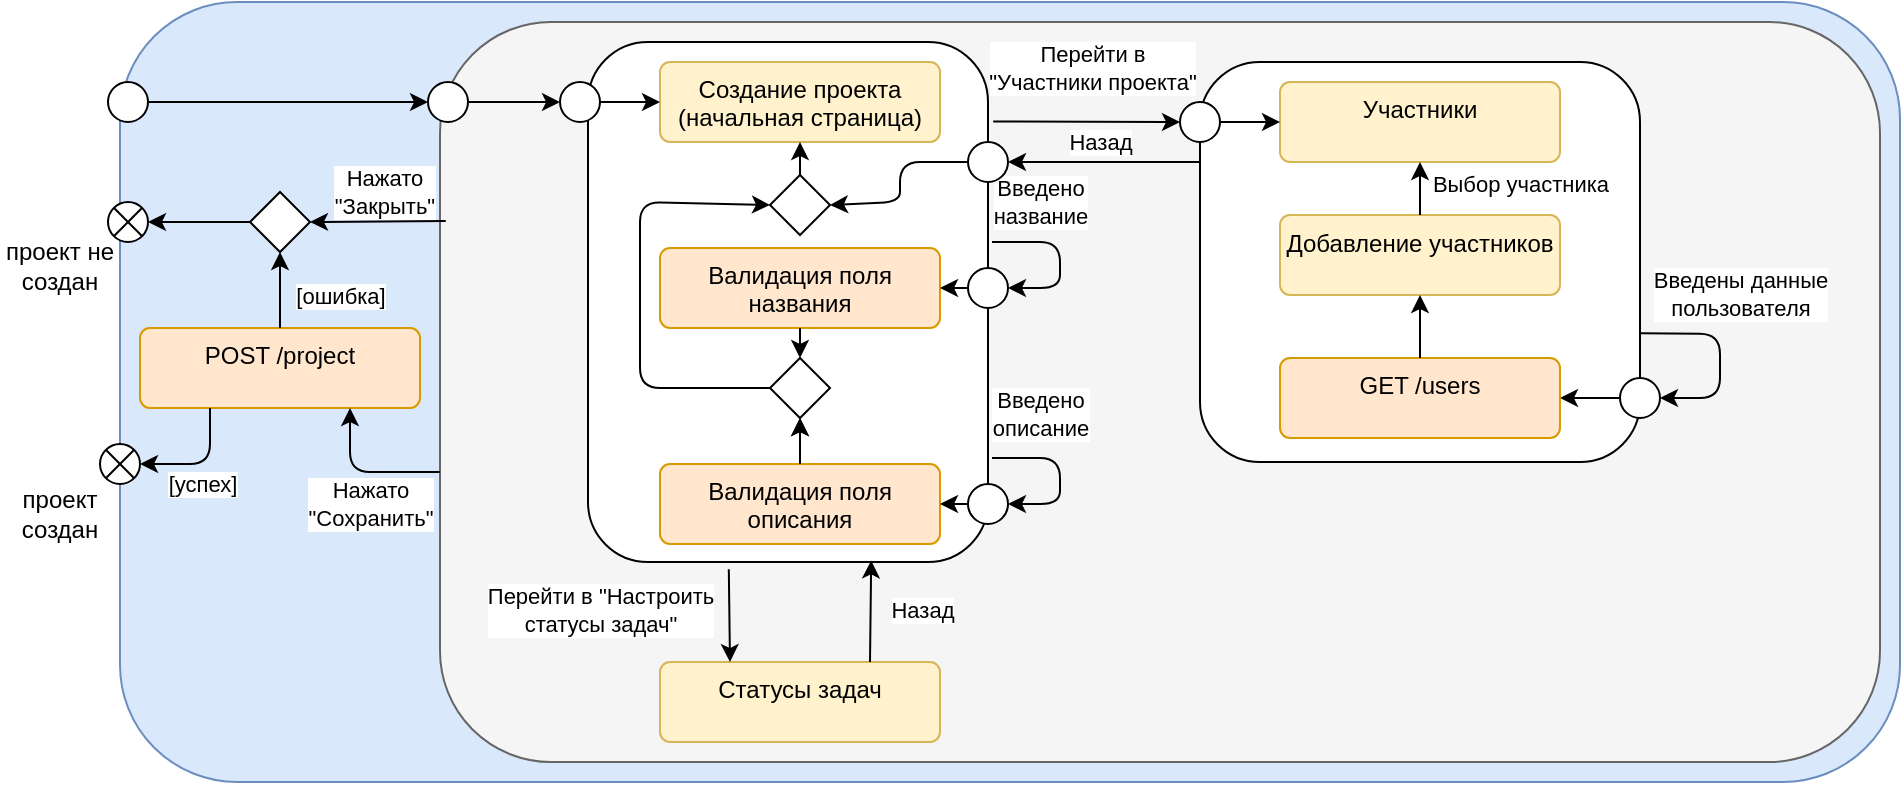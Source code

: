<mxfile version="24.1.0" type="device">
  <diagram name="Страница — 1" id="Vz6S0a0Dupu7I68zwOes">
    <mxGraphModel dx="1234" dy="274" grid="1" gridSize="10" guides="1" tooltips="1" connect="1" arrows="1" fold="1" page="1" pageScale="1" pageWidth="827" pageHeight="1169" math="0" shadow="0">
      <root>
        <mxCell id="0" />
        <mxCell id="1" parent="0" />
        <mxCell id="AhBrtHCQkJ3qKWz0EluL-1" value="" style="rounded=1;whiteSpace=wrap;html=1;fillColor=#dae8fc;strokeColor=#6c8ebf;" parent="1" vertex="1">
          <mxGeometry x="-10" y="40" width="890" height="390" as="geometry" />
        </mxCell>
        <mxCell id="AhBrtHCQkJ3qKWz0EluL-2" value="" style="ellipse;" parent="1" vertex="1">
          <mxGeometry x="-16" y="80" width="20" height="20" as="geometry" />
        </mxCell>
        <mxCell id="AhBrtHCQkJ3qKWz0EluL-6" value="" style="rounded=1;whiteSpace=wrap;html=1;fillColor=#f5f5f5;fontColor=#333333;strokeColor=#666666;" parent="1" vertex="1">
          <mxGeometry x="150" y="50" width="720" height="370" as="geometry" />
        </mxCell>
        <mxCell id="AhBrtHCQkJ3qKWz0EluL-7" value="" style="ellipse;" parent="1" vertex="1">
          <mxGeometry x="144" y="80" width="20" height="20" as="geometry" />
        </mxCell>
        <mxCell id="AhBrtHCQkJ3qKWz0EluL-8" value="" style="endArrow=classic;html=1;rounded=1;entryX=0;entryY=0.5;entryDx=0;entryDy=0;curved=0;" parent="1" source="AhBrtHCQkJ3qKWz0EluL-2" target="AhBrtHCQkJ3qKWz0EluL-7" edge="1">
          <mxGeometry width="50" height="50" relative="1" as="geometry">
            <mxPoint x="360" y="220" as="sourcePoint" />
            <mxPoint x="410" y="170" as="targetPoint" />
          </mxGeometry>
        </mxCell>
        <mxCell id="AhBrtHCQkJ3qKWz0EluL-10" value="" style="shape=sumEllipse;perimeter=ellipsePerimeter;html=1;backgroundOutline=1;" parent="1" vertex="1">
          <mxGeometry x="-16" y="140" width="20" height="20" as="geometry" />
        </mxCell>
        <mxCell id="AhBrtHCQkJ3qKWz0EluL-11" value="" style="endArrow=classic;html=1;rounded=1;entryX=1;entryY=0.5;entryDx=0;entryDy=0;curved=0;exitX=0.004;exitY=0.269;exitDx=0;exitDy=0;exitPerimeter=0;" parent="1" source="AhBrtHCQkJ3qKWz0EluL-6" target="AhBrtHCQkJ3qKWz0EluL-12" edge="1">
          <mxGeometry width="50" height="50" relative="1" as="geometry">
            <mxPoint x="150" y="150" as="sourcePoint" />
            <mxPoint x="154" y="100" as="targetPoint" />
          </mxGeometry>
        </mxCell>
        <mxCell id="AhBrtHCQkJ3qKWz0EluL-14" value="Нажато&lt;div&gt;&quot;Закрыть&quot;&lt;/div&gt;" style="edgeLabel;html=1;align=center;verticalAlign=middle;resizable=0;points=[];" parent="AhBrtHCQkJ3qKWz0EluL-11" vertex="1" connectable="0">
          <mxGeometry x="-0.1" y="-2" relative="1" as="geometry">
            <mxPoint x="-1" y="-13" as="offset" />
          </mxGeometry>
        </mxCell>
        <mxCell id="AhBrtHCQkJ3qKWz0EluL-12" value="" style="rhombus;" parent="1" vertex="1">
          <mxGeometry x="55.0" y="135" width="30" height="30" as="geometry" />
        </mxCell>
        <mxCell id="AhBrtHCQkJ3qKWz0EluL-13" value="" style="endArrow=classic;html=1;rounded=1;entryX=1;entryY=0.5;entryDx=0;entryDy=0;curved=0;exitX=0;exitY=0.5;exitDx=0;exitDy=0;" parent="1" source="AhBrtHCQkJ3qKWz0EluL-12" target="AhBrtHCQkJ3qKWz0EluL-10" edge="1">
          <mxGeometry width="50" height="50" relative="1" as="geometry">
            <mxPoint x="165" y="160" as="sourcePoint" />
            <mxPoint x="110" y="160" as="targetPoint" />
          </mxGeometry>
        </mxCell>
        <mxCell id="AhBrtHCQkJ3qKWz0EluL-15" value="" style="rounded=1;whiteSpace=wrap;html=1;" parent="1" vertex="1">
          <mxGeometry x="224" y="60" width="200" height="260" as="geometry" />
        </mxCell>
        <mxCell id="AhBrtHCQkJ3qKWz0EluL-4" value="Создание проекта (начальная страница)" style="html=1;align=center;verticalAlign=top;rounded=1;absoluteArcSize=1;arcSize=10;dashed=0;whiteSpace=wrap;fillColor=#fff2cc;strokeColor=#d6b656;" parent="1" vertex="1">
          <mxGeometry x="260" y="70" width="140" height="40" as="geometry" />
        </mxCell>
        <mxCell id="AhBrtHCQkJ3qKWz0EluL-16" value="" style="ellipse;" parent="1" vertex="1">
          <mxGeometry x="210" y="80" width="20" height="20" as="geometry" />
        </mxCell>
        <mxCell id="AhBrtHCQkJ3qKWz0EluL-17" value="" style="endArrow=classic;html=1;rounded=1;entryX=0;entryY=0.5;entryDx=0;entryDy=0;curved=0;exitX=1;exitY=0.5;exitDx=0;exitDy=0;" parent="1" source="AhBrtHCQkJ3qKWz0EluL-7" target="AhBrtHCQkJ3qKWz0EluL-16" edge="1">
          <mxGeometry width="50" height="50" relative="1" as="geometry">
            <mxPoint x="60" y="100" as="sourcePoint" />
            <mxPoint x="154" y="100" as="targetPoint" />
          </mxGeometry>
        </mxCell>
        <mxCell id="AhBrtHCQkJ3qKWz0EluL-18" value="" style="endArrow=classic;html=1;rounded=1;entryX=0;entryY=0.5;entryDx=0;entryDy=0;curved=0;exitX=1;exitY=0.5;exitDx=0;exitDy=0;" parent="1" source="AhBrtHCQkJ3qKWz0EluL-16" target="AhBrtHCQkJ3qKWz0EluL-4" edge="1">
          <mxGeometry width="50" height="50" relative="1" as="geometry">
            <mxPoint x="184" y="100" as="sourcePoint" />
            <mxPoint x="220" y="100" as="targetPoint" />
          </mxGeometry>
        </mxCell>
        <mxCell id="AhBrtHCQkJ3qKWz0EluL-19" value="Валидация поля названия" style="html=1;align=center;verticalAlign=top;rounded=1;absoluteArcSize=1;arcSize=10;dashed=0;whiteSpace=wrap;fillColor=#ffe6cc;strokeColor=#d79b00;" parent="1" vertex="1">
          <mxGeometry x="260" y="163" width="140" height="40" as="geometry" />
        </mxCell>
        <mxCell id="AhBrtHCQkJ3qKWz0EluL-21" value="" style="ellipse;" parent="1" vertex="1">
          <mxGeometry x="414" y="173" width="20" height="20" as="geometry" />
        </mxCell>
        <mxCell id="AhBrtHCQkJ3qKWz0EluL-22" value="" style="endArrow=classic;html=1;rounded=1;entryX=1;entryY=0.5;entryDx=0;entryDy=0;curved=0;exitX=1.01;exitY=0.2;exitDx=0;exitDy=0;exitPerimeter=0;" parent="1" target="AhBrtHCQkJ3qKWz0EluL-21" edge="1">
          <mxGeometry width="50" height="50" relative="1" as="geometry">
            <mxPoint x="426" y="160" as="sourcePoint" />
            <mxPoint x="264" y="128" as="targetPoint" />
            <Array as="points">
              <mxPoint x="460" y="160" />
              <mxPoint x="460" y="183" />
            </Array>
          </mxGeometry>
        </mxCell>
        <mxCell id="AhBrtHCQkJ3qKWz0EluL-23" value="Введено&lt;div&gt;название&lt;/div&gt;" style="edgeLabel;html=1;align=center;verticalAlign=middle;resizable=0;points=[];" parent="AhBrtHCQkJ3qKWz0EluL-22" vertex="1" connectable="0">
          <mxGeometry x="0.063" y="1" relative="1" as="geometry">
            <mxPoint x="-11" y="-30" as="offset" />
          </mxGeometry>
        </mxCell>
        <mxCell id="AhBrtHCQkJ3qKWz0EluL-24" value="" style="endArrow=classic;html=1;rounded=1;entryX=1;entryY=0.5;entryDx=0;entryDy=0;curved=0;exitX=0;exitY=0.5;exitDx=0;exitDy=0;" parent="1" source="AhBrtHCQkJ3qKWz0EluL-21" target="AhBrtHCQkJ3qKWz0EluL-19" edge="1">
          <mxGeometry width="50" height="50" relative="1" as="geometry">
            <mxPoint x="240" y="100" as="sourcePoint" />
            <mxPoint x="264" y="100" as="targetPoint" />
          </mxGeometry>
        </mxCell>
        <mxCell id="AhBrtHCQkJ3qKWz0EluL-34" value="" style="edgeStyle=orthogonalEdgeStyle;rounded=0;orthogonalLoop=1;jettySize=auto;html=1;" parent="1" source="AhBrtHCQkJ3qKWz0EluL-25" target="AhBrtHCQkJ3qKWz0EluL-31" edge="1">
          <mxGeometry relative="1" as="geometry" />
        </mxCell>
        <mxCell id="AhBrtHCQkJ3qKWz0EluL-25" value="Валидация поля описания" style="html=1;align=center;verticalAlign=top;rounded=1;absoluteArcSize=1;arcSize=10;dashed=0;whiteSpace=wrap;fillColor=#ffe6cc;strokeColor=#d79b00;" parent="1" vertex="1">
          <mxGeometry x="260" y="271" width="140" height="40" as="geometry" />
        </mxCell>
        <mxCell id="AhBrtHCQkJ3qKWz0EluL-26" value="" style="ellipse;" parent="1" vertex="1">
          <mxGeometry x="414" y="281" width="20" height="20" as="geometry" />
        </mxCell>
        <mxCell id="AhBrtHCQkJ3qKWz0EluL-27" value="" style="endArrow=classic;html=1;rounded=1;entryX=1;entryY=0.5;entryDx=0;entryDy=0;curved=0;exitX=1.01;exitY=0.2;exitDx=0;exitDy=0;exitPerimeter=0;" parent="1" target="AhBrtHCQkJ3qKWz0EluL-26" edge="1">
          <mxGeometry width="50" height="50" relative="1" as="geometry">
            <mxPoint x="426" y="268" as="sourcePoint" />
            <mxPoint x="264" y="236" as="targetPoint" />
            <Array as="points">
              <mxPoint x="460" y="268" />
              <mxPoint x="460" y="291" />
            </Array>
          </mxGeometry>
        </mxCell>
        <mxCell id="AhBrtHCQkJ3qKWz0EluL-28" value="Введено&lt;div&gt;описание&lt;/div&gt;" style="edgeLabel;html=1;align=center;verticalAlign=middle;resizable=0;points=[];" parent="AhBrtHCQkJ3qKWz0EluL-27" vertex="1" connectable="0">
          <mxGeometry x="0.063" y="1" relative="1" as="geometry">
            <mxPoint x="-11" y="-32" as="offset" />
          </mxGeometry>
        </mxCell>
        <mxCell id="AhBrtHCQkJ3qKWz0EluL-29" value="" style="endArrow=classic;html=1;rounded=1;entryX=1;entryY=0.5;entryDx=0;entryDy=0;curved=0;exitX=0;exitY=0.5;exitDx=0;exitDy=0;" parent="1" source="AhBrtHCQkJ3qKWz0EluL-26" target="AhBrtHCQkJ3qKWz0EluL-25" edge="1">
          <mxGeometry width="50" height="50" relative="1" as="geometry">
            <mxPoint x="240" y="208" as="sourcePoint" />
            <mxPoint x="264" y="208" as="targetPoint" />
          </mxGeometry>
        </mxCell>
        <mxCell id="AhBrtHCQkJ3qKWz0EluL-31" value="" style="rhombus;" parent="1" vertex="1">
          <mxGeometry x="315.0" y="218" width="30" height="30" as="geometry" />
        </mxCell>
        <mxCell id="AhBrtHCQkJ3qKWz0EluL-32" value="" style="endArrow=classic;html=1;rounded=1;entryX=0.5;entryY=0;entryDx=0;entryDy=0;curved=0;exitX=0.5;exitY=1;exitDx=0;exitDy=0;" parent="1" source="AhBrtHCQkJ3qKWz0EluL-19" target="AhBrtHCQkJ3qKWz0EluL-31" edge="1">
          <mxGeometry width="50" height="50" relative="1" as="geometry">
            <mxPoint x="424" y="165" as="sourcePoint" />
            <mxPoint x="410" y="165" as="targetPoint" />
          </mxGeometry>
        </mxCell>
        <mxCell id="AhBrtHCQkJ3qKWz0EluL-33" value="" style="endArrow=classic;html=1;rounded=1;entryX=0.5;entryY=1;entryDx=0;entryDy=0;curved=0;exitX=0.5;exitY=0;exitDx=0;exitDy=0;" parent="1" source="AhBrtHCQkJ3qKWz0EluL-25" target="AhBrtHCQkJ3qKWz0EluL-31" edge="1">
          <mxGeometry width="50" height="50" relative="1" as="geometry">
            <mxPoint x="340" y="185" as="sourcePoint" />
            <mxPoint x="340" y="210" as="targetPoint" />
          </mxGeometry>
        </mxCell>
        <mxCell id="AhBrtHCQkJ3qKWz0EluL-35" value="" style="endArrow=classic;html=1;rounded=1;entryX=0;entryY=0.5;entryDx=0;entryDy=0;curved=0;exitX=0;exitY=0.5;exitDx=0;exitDy=0;" parent="1" source="AhBrtHCQkJ3qKWz0EluL-31" target="7tYaqiAz_RCeJVq6x_ef-5" edge="1">
          <mxGeometry width="50" height="50" relative="1" as="geometry">
            <mxPoint x="340" y="253" as="sourcePoint" />
            <mxPoint x="340" y="230" as="targetPoint" />
            <Array as="points">
              <mxPoint x="250" y="233" />
              <mxPoint x="250" y="140" />
            </Array>
          </mxGeometry>
        </mxCell>
        <mxCell id="AhBrtHCQkJ3qKWz0EluL-36" value="" style="rounded=1;whiteSpace=wrap;html=1;" parent="1" vertex="1">
          <mxGeometry x="530" y="70" width="220" height="200" as="geometry" />
        </mxCell>
        <mxCell id="AhBrtHCQkJ3qKWz0EluL-37" value="проект не создан" style="text;html=1;align=center;verticalAlign=middle;whiteSpace=wrap;rounded=0;" parent="1" vertex="1">
          <mxGeometry x="-70" y="156.5" width="60" height="30" as="geometry" />
        </mxCell>
        <mxCell id="AhBrtHCQkJ3qKWz0EluL-38" value="Участники" style="html=1;align=center;verticalAlign=top;rounded=1;absoluteArcSize=1;arcSize=10;dashed=0;whiteSpace=wrap;fillColor=#fff2cc;strokeColor=#d6b656;" parent="1" vertex="1">
          <mxGeometry x="570" y="80" width="140" height="40" as="geometry" />
        </mxCell>
        <mxCell id="AhBrtHCQkJ3qKWz0EluL-42" value="Статусы задач" style="html=1;align=center;verticalAlign=top;rounded=1;absoluteArcSize=1;arcSize=10;dashed=0;whiteSpace=wrap;fillColor=#fff2cc;strokeColor=#d6b656;" parent="1" vertex="1">
          <mxGeometry x="260" y="370" width="140" height="40" as="geometry" />
        </mxCell>
        <mxCell id="AhBrtHCQkJ3qKWz0EluL-43" value="" style="endArrow=classic;html=1;rounded=1;entryX=0.25;entryY=0;entryDx=0;entryDy=0;curved=0;exitX=0.352;exitY=1.014;exitDx=0;exitDy=0;exitPerimeter=0;" parent="1" source="AhBrtHCQkJ3qKWz0EluL-15" target="AhBrtHCQkJ3qKWz0EluL-42" edge="1">
          <mxGeometry width="50" height="50" relative="1" as="geometry">
            <mxPoint x="174" y="100" as="sourcePoint" />
            <mxPoint x="220" y="100" as="targetPoint" />
          </mxGeometry>
        </mxCell>
        <mxCell id="AhBrtHCQkJ3qKWz0EluL-45" value="Перейти в &quot;Настроить&lt;div&gt;статусы задач&quot;&lt;/div&gt;" style="edgeLabel;html=1;align=center;verticalAlign=middle;resizable=0;points=[];" parent="AhBrtHCQkJ3qKWz0EluL-43" vertex="1" connectable="0">
          <mxGeometry x="-0.131" relative="1" as="geometry">
            <mxPoint x="-65" as="offset" />
          </mxGeometry>
        </mxCell>
        <mxCell id="AhBrtHCQkJ3qKWz0EluL-44" value="" style="endArrow=classic;html=1;rounded=1;entryX=0.708;entryY=0.997;entryDx=0;entryDy=0;curved=0;exitX=0.75;exitY=0;exitDx=0;exitDy=0;entryPerimeter=0;" parent="1" source="AhBrtHCQkJ3qKWz0EluL-42" target="AhBrtHCQkJ3qKWz0EluL-15" edge="1">
          <mxGeometry width="50" height="50" relative="1" as="geometry">
            <mxPoint x="304" y="334" as="sourcePoint" />
            <mxPoint x="305" y="410" as="targetPoint" />
          </mxGeometry>
        </mxCell>
        <mxCell id="AhBrtHCQkJ3qKWz0EluL-46" value="Назад" style="edgeLabel;html=1;align=center;verticalAlign=middle;resizable=0;points=[];" parent="AhBrtHCQkJ3qKWz0EluL-44" vertex="1" connectable="0">
          <mxGeometry x="0.018" y="-3" relative="1" as="geometry">
            <mxPoint x="22" as="offset" />
          </mxGeometry>
        </mxCell>
        <mxCell id="AhBrtHCQkJ3qKWz0EluL-53" value="" style="ellipse;" parent="1" vertex="1">
          <mxGeometry x="740" y="228" width="20" height="20" as="geometry" />
        </mxCell>
        <mxCell id="AhBrtHCQkJ3qKWz0EluL-54" value="" style="endArrow=classic;html=1;rounded=1;entryX=1;entryY=0.5;entryDx=0;entryDy=0;curved=0;exitX=1;exitY=0.678;exitDx=0;exitDy=0;exitPerimeter=0;" parent="1" source="AhBrtHCQkJ3qKWz0EluL-36" target="AhBrtHCQkJ3qKWz0EluL-53" edge="1">
          <mxGeometry width="50" height="50" relative="1" as="geometry">
            <mxPoint x="762" y="173.5" as="sourcePoint" />
            <mxPoint x="600" y="141.5" as="targetPoint" />
            <Array as="points">
              <mxPoint x="790" y="206" />
              <mxPoint x="790" y="238" />
            </Array>
          </mxGeometry>
        </mxCell>
        <mxCell id="AhBrtHCQkJ3qKWz0EluL-55" value="Введены данные&lt;div&gt;пользователя&lt;/div&gt;" style="edgeLabel;html=1;align=center;verticalAlign=middle;resizable=0;points=[];" parent="AhBrtHCQkJ3qKWz0EluL-54" vertex="1" connectable="0">
          <mxGeometry x="0.063" y="1" relative="1" as="geometry">
            <mxPoint x="9" y="-34" as="offset" />
          </mxGeometry>
        </mxCell>
        <mxCell id="AhBrtHCQkJ3qKWz0EluL-56" value="Добавление участников" style="html=1;align=center;verticalAlign=top;rounded=1;absoluteArcSize=1;arcSize=10;dashed=0;whiteSpace=wrap;fillColor=#fff2cc;strokeColor=#d6b656;" parent="1" vertex="1">
          <mxGeometry x="570" y="146.5" width="140" height="40" as="geometry" />
        </mxCell>
        <mxCell id="AhBrtHCQkJ3qKWz0EluL-60" value="" style="endArrow=classic;html=1;rounded=1;entryX=1;entryY=0.5;entryDx=0;entryDy=0;curved=0;exitX=0;exitY=0.5;exitDx=0;exitDy=0;" parent="1" source="AhBrtHCQkJ3qKWz0EluL-53" target="dRaJkFV1SlTMhysk3wWR-1" edge="1">
          <mxGeometry width="50" height="50" relative="1" as="geometry">
            <mxPoint x="340" y="213" as="sourcePoint" />
            <mxPoint x="340" y="228" as="targetPoint" />
          </mxGeometry>
        </mxCell>
        <mxCell id="AhBrtHCQkJ3qKWz0EluL-62" value="" style="endArrow=classic;html=1;rounded=1;entryX=0.5;entryY=1;entryDx=0;entryDy=0;curved=0;exitX=0.5;exitY=0;exitDx=0;exitDy=0;" parent="1" source="AhBrtHCQkJ3qKWz0EluL-56" target="AhBrtHCQkJ3qKWz0EluL-38" edge="1">
          <mxGeometry width="50" height="50" relative="1" as="geometry">
            <mxPoint x="340" y="213" as="sourcePoint" />
            <mxPoint x="730" y="255" as="targetPoint" />
          </mxGeometry>
        </mxCell>
        <mxCell id="AhBrtHCQkJ3qKWz0EluL-63" value="Выбор участника" style="edgeLabel;html=1;align=center;verticalAlign=middle;resizable=0;points=[];" parent="AhBrtHCQkJ3qKWz0EluL-62" vertex="1" connectable="0">
          <mxGeometry x="-0.183" relative="1" as="geometry">
            <mxPoint x="50" y="-5" as="offset" />
          </mxGeometry>
        </mxCell>
        <mxCell id="AhBrtHCQkJ3qKWz0EluL-68" value="" style="ellipse;" parent="1" vertex="1">
          <mxGeometry x="520" y="90" width="20" height="20" as="geometry" />
        </mxCell>
        <mxCell id="AhBrtHCQkJ3qKWz0EluL-69" value="" style="endArrow=classic;html=1;rounded=1;entryX=0;entryY=0.5;entryDx=0;entryDy=0;curved=0;exitX=1.013;exitY=0.153;exitDx=0;exitDy=0;exitPerimeter=0;" parent="1" source="AhBrtHCQkJ3qKWz0EluL-15" target="AhBrtHCQkJ3qKWz0EluL-68" edge="1">
          <mxGeometry width="50" height="50" relative="1" as="geometry">
            <mxPoint x="340" y="281" as="sourcePoint" />
            <mxPoint x="340" y="258" as="targetPoint" />
          </mxGeometry>
        </mxCell>
        <mxCell id="AhBrtHCQkJ3qKWz0EluL-71" value="Перейти в&lt;div&gt;&quot;Участники проекта&quot;&lt;/div&gt;" style="edgeLabel;html=1;align=center;verticalAlign=middle;resizable=0;points=[];" parent="AhBrtHCQkJ3qKWz0EluL-69" vertex="1" connectable="0">
          <mxGeometry x="-0.118" y="2" relative="1" as="geometry">
            <mxPoint x="8" y="-25" as="offset" />
          </mxGeometry>
        </mxCell>
        <mxCell id="AhBrtHCQkJ3qKWz0EluL-70" value="" style="endArrow=classic;html=1;rounded=1;entryX=0;entryY=0.5;entryDx=0;entryDy=0;curved=0;exitX=1;exitY=0.5;exitDx=0;exitDy=0;" parent="1" source="AhBrtHCQkJ3qKWz0EluL-68" target="AhBrtHCQkJ3qKWz0EluL-38" edge="1">
          <mxGeometry width="50" height="50" relative="1" as="geometry">
            <mxPoint x="437" y="110" as="sourcePoint" />
            <mxPoint x="530" y="110" as="targetPoint" />
          </mxGeometry>
        </mxCell>
        <mxCell id="AhBrtHCQkJ3qKWz0EluL-72" value="POST /project" style="html=1;align=center;verticalAlign=top;rounded=1;absoluteArcSize=1;arcSize=10;dashed=0;whiteSpace=wrap;fillColor=#ffe6cc;strokeColor=#d79b00;" parent="1" vertex="1">
          <mxGeometry y="203" width="140" height="40" as="geometry" />
        </mxCell>
        <mxCell id="AhBrtHCQkJ3qKWz0EluL-73" value="" style="endArrow=classic;html=1;rounded=1;entryX=0.5;entryY=1;entryDx=0;entryDy=0;curved=0;exitX=0.5;exitY=0;exitDx=0;exitDy=0;" parent="1" source="AhBrtHCQkJ3qKWz0EluL-72" target="AhBrtHCQkJ3qKWz0EluL-12" edge="1">
          <mxGeometry width="50" height="50" relative="1" as="geometry">
            <mxPoint x="40" y="160" as="sourcePoint" />
            <mxPoint x="14" y="160" as="targetPoint" />
          </mxGeometry>
        </mxCell>
        <mxCell id="AhBrtHCQkJ3qKWz0EluL-76" value="[ошибка]" style="edgeLabel;html=1;align=center;verticalAlign=middle;resizable=0;points=[];" parent="AhBrtHCQkJ3qKWz0EluL-73" vertex="1" connectable="0">
          <mxGeometry x="-0.288" relative="1" as="geometry">
            <mxPoint x="30" y="-3" as="offset" />
          </mxGeometry>
        </mxCell>
        <mxCell id="AhBrtHCQkJ3qKWz0EluL-74" value="" style="endArrow=classic;html=1;rounded=1;entryX=0.75;entryY=1;entryDx=0;entryDy=0;curved=0;exitX=0;exitY=0.608;exitDx=0;exitDy=0;exitPerimeter=0;" parent="1" source="AhBrtHCQkJ3qKWz0EluL-6" target="AhBrtHCQkJ3qKWz0EluL-72" edge="1">
          <mxGeometry width="50" height="50" relative="1" as="geometry">
            <mxPoint x="163" y="160" as="sourcePoint" />
            <mxPoint x="95" y="160" as="targetPoint" />
            <Array as="points">
              <mxPoint x="105" y="275" />
            </Array>
          </mxGeometry>
        </mxCell>
        <mxCell id="AhBrtHCQkJ3qKWz0EluL-75" value="Нажато&lt;div&gt;&quot;Сохранить&quot;&lt;/div&gt;" style="edgeLabel;html=1;align=center;verticalAlign=middle;resizable=0;points=[];" parent="AhBrtHCQkJ3qKWz0EluL-74" vertex="1" connectable="0">
          <mxGeometry x="-0.1" y="-2" relative="1" as="geometry">
            <mxPoint x="-1" y="18" as="offset" />
          </mxGeometry>
        </mxCell>
        <mxCell id="AhBrtHCQkJ3qKWz0EluL-77" value="" style="shape=sumEllipse;perimeter=ellipsePerimeter;html=1;backgroundOutline=1;" parent="1" vertex="1">
          <mxGeometry x="-20" y="261" width="20" height="20" as="geometry" />
        </mxCell>
        <mxCell id="AhBrtHCQkJ3qKWz0EluL-78" value="" style="endArrow=classic;html=1;rounded=1;entryX=1;entryY=0.5;entryDx=0;entryDy=0;curved=0;exitX=0.25;exitY=1;exitDx=0;exitDy=0;" parent="1" source="AhBrtHCQkJ3qKWz0EluL-72" target="AhBrtHCQkJ3qKWz0EluL-77" edge="1">
          <mxGeometry width="50" height="50" relative="1" as="geometry">
            <mxPoint x="65" y="160" as="sourcePoint" />
            <mxPoint x="14" y="160" as="targetPoint" />
            <Array as="points">
              <mxPoint x="35" y="271" />
            </Array>
          </mxGeometry>
        </mxCell>
        <mxCell id="AhBrtHCQkJ3qKWz0EluL-81" value="[успех]" style="edgeLabel;html=1;align=center;verticalAlign=middle;resizable=0;points=[];" parent="AhBrtHCQkJ3qKWz0EluL-78" vertex="1" connectable="0">
          <mxGeometry x="0.198" relative="1" as="geometry">
            <mxPoint x="5" y="10" as="offset" />
          </mxGeometry>
        </mxCell>
        <mxCell id="AhBrtHCQkJ3qKWz0EluL-79" value="проект создан" style="text;html=1;align=center;verticalAlign=middle;whiteSpace=wrap;rounded=0;" parent="1" vertex="1">
          <mxGeometry x="-70" y="281" width="60" height="30" as="geometry" />
        </mxCell>
        <mxCell id="dRaJkFV1SlTMhysk3wWR-1" value="GET /users" style="html=1;align=center;verticalAlign=top;rounded=1;absoluteArcSize=1;arcSize=10;dashed=0;whiteSpace=wrap;fillColor=#ffe6cc;strokeColor=#d79b00;" parent="1" vertex="1">
          <mxGeometry x="570" y="218" width="140" height="40" as="geometry" />
        </mxCell>
        <mxCell id="dRaJkFV1SlTMhysk3wWR-3" value="" style="endArrow=classic;html=1;rounded=1;entryX=0.5;entryY=1;entryDx=0;entryDy=0;curved=0;exitX=0.5;exitY=0;exitDx=0;exitDy=0;" parent="1" source="dRaJkFV1SlTMhysk3wWR-1" target="AhBrtHCQkJ3qKWz0EluL-56" edge="1">
          <mxGeometry width="50" height="50" relative="1" as="geometry">
            <mxPoint x="650" y="157" as="sourcePoint" />
            <mxPoint x="650" y="130" as="targetPoint" />
          </mxGeometry>
        </mxCell>
        <mxCell id="7tYaqiAz_RCeJVq6x_ef-1" value="" style="endArrow=classic;html=1;rounded=1;curved=0;exitX=0;exitY=0.25;exitDx=0;exitDy=0;entryX=1;entryY=0.5;entryDx=0;entryDy=0;" edge="1" parent="1" source="AhBrtHCQkJ3qKWz0EluL-36" target="7tYaqiAz_RCeJVq6x_ef-3">
          <mxGeometry width="50" height="50" relative="1" as="geometry">
            <mxPoint x="513.56" y="120.0" as="sourcePoint" />
            <mxPoint x="434" y="120" as="targetPoint" />
          </mxGeometry>
        </mxCell>
        <mxCell id="7tYaqiAz_RCeJVq6x_ef-2" value="Назад" style="edgeLabel;html=1;align=center;verticalAlign=middle;resizable=0;points=[];" vertex="1" connectable="0" parent="7tYaqiAz_RCeJVq6x_ef-1">
          <mxGeometry x="0.018" y="-3" relative="1" as="geometry">
            <mxPoint x="-1" y="-7" as="offset" />
          </mxGeometry>
        </mxCell>
        <mxCell id="7tYaqiAz_RCeJVq6x_ef-3" value="" style="ellipse;" vertex="1" parent="1">
          <mxGeometry x="414" y="110" width="20" height="20" as="geometry" />
        </mxCell>
        <mxCell id="7tYaqiAz_RCeJVq6x_ef-5" value="" style="rhombus;" vertex="1" parent="1">
          <mxGeometry x="315.0" y="126.5" width="30" height="30" as="geometry" />
        </mxCell>
        <mxCell id="7tYaqiAz_RCeJVq6x_ef-6" value="" style="endArrow=classic;html=1;rounded=1;entryX=0.5;entryY=1;entryDx=0;entryDy=0;curved=0;exitX=0.5;exitY=0;exitDx=0;exitDy=0;" edge="1" parent="1" source="7tYaqiAz_RCeJVq6x_ef-5" target="AhBrtHCQkJ3qKWz0EluL-4">
          <mxGeometry width="50" height="50" relative="1" as="geometry">
            <mxPoint x="240" y="100" as="sourcePoint" />
            <mxPoint x="264" y="100" as="targetPoint" />
          </mxGeometry>
        </mxCell>
        <mxCell id="7tYaqiAz_RCeJVq6x_ef-7" value="" style="endArrow=classic;html=1;rounded=1;entryX=1;entryY=0.5;entryDx=0;entryDy=0;curved=0;exitX=0;exitY=0.5;exitDx=0;exitDy=0;" edge="1" parent="1" source="7tYaqiAz_RCeJVq6x_ef-3" target="7tYaqiAz_RCeJVq6x_ef-5">
          <mxGeometry width="50" height="50" relative="1" as="geometry">
            <mxPoint x="340" y="137" as="sourcePoint" />
            <mxPoint x="340" y="120" as="targetPoint" />
            <Array as="points">
              <mxPoint x="380" y="120" />
              <mxPoint x="380" y="140" />
            </Array>
          </mxGeometry>
        </mxCell>
      </root>
    </mxGraphModel>
  </diagram>
</mxfile>
